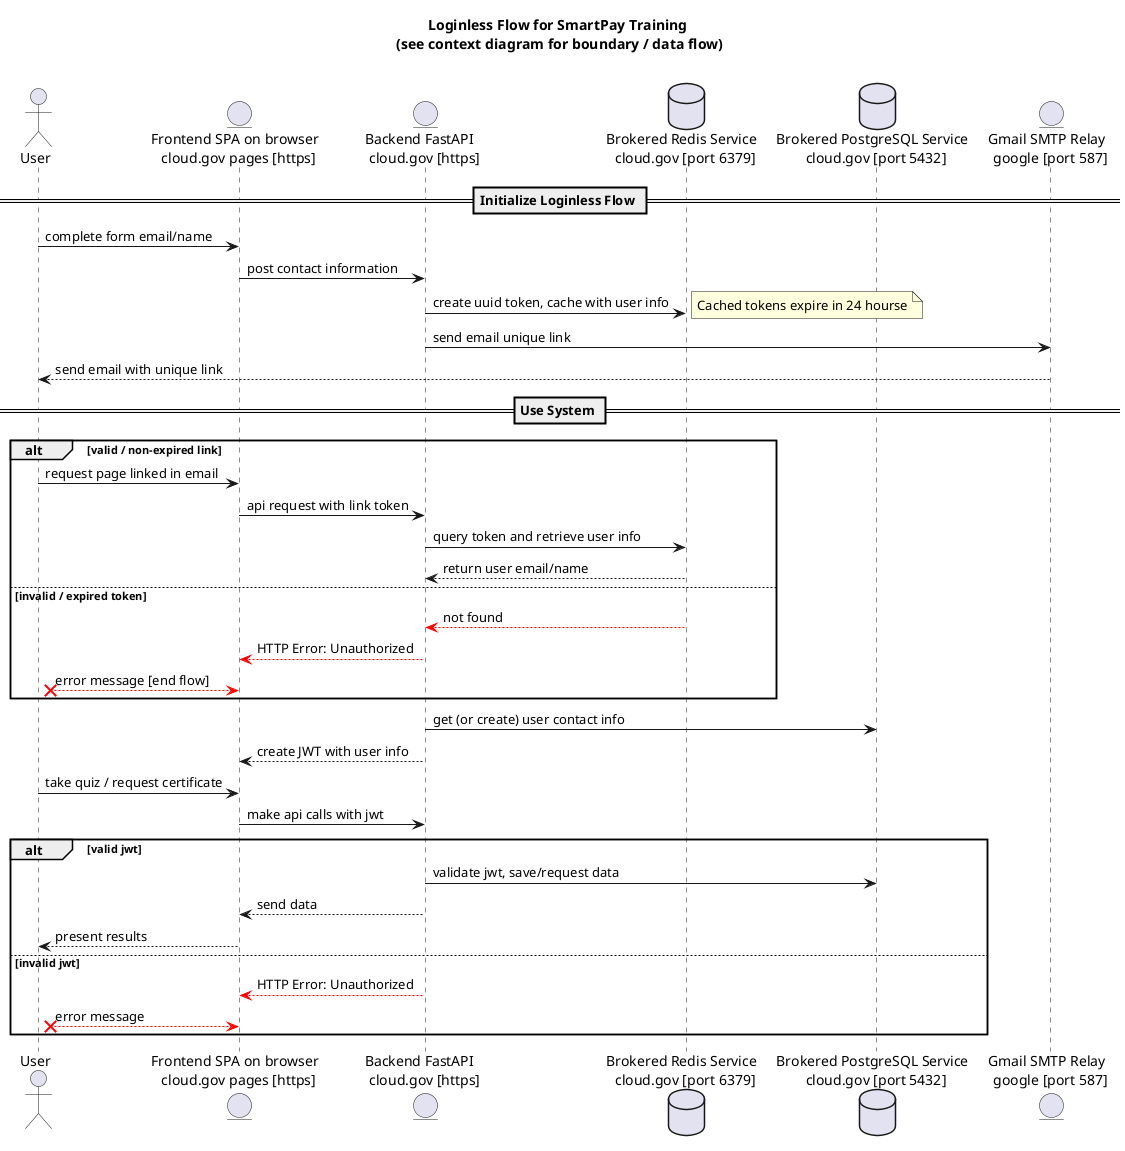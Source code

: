 @startuml loginless_sequence
title Loginless Flow for SmartPay Training \n (see context diagram for boundary / data flow) \n
actor User as user
entity "Frontend SPA on browser \n cloud.gov pages [https]" as frontend
entity "Backend FastAPI  \n cloud.gov [https]" as backend
database "Brokered Redis Service \n cloud.gov [port 6379]" as redis
database "Brokered PostgreSQL Service \n cloud.gov [port 5432]" as database
entity "Gmail SMTP Relay \n google [port 587]" as smtp


== Initialize Loginless Flow ==
user -> frontend: complete form email/name
frontend -> backend: post contact information
backend -> redis: create uuid token, cache with user info
note right
  Cached tokens expire in 24 hourse
end note

backend -> smtp: send email unique link
user <-- smtp: send email with unique link
== Use System ==
alt valid / non-expired link
  user -> frontend: request page linked in email
  frontend -> backend: api request with link token
  backend -> redis: query token and retrieve user info
  backend <-- redis: return user email/name

else invalid / expired token
  backend <--[#red] redis: not found
  frontend <--[#red] backend: HTTP Error: Unauthorized
  user x--[#red] frontend: error message [end flow]
end
backend -> database: get (or create) user contact info
frontend <-- backend: create JWT with user info
user -> frontend: take quiz / request certificate
frontend -> backend: make api calls with jwt 
alt valid jwt
  backend -> database: validate jwt, save/request data
  frontend <-- backend: send data
  user <-- frontend: present results
else invalid jwt
  frontend <--[#red] backend: HTTP Error: Unauthorized
  user x--[#red] frontend: error message
end
@enduml